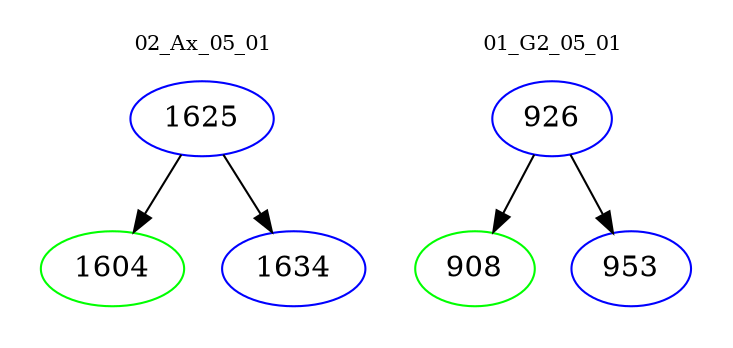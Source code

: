 digraph{
subgraph cluster_0 {
color = white
label = "02_Ax_05_01";
fontsize=10;
T0_1625 [label="1625", color="blue"]
T0_1625 -> T0_1604 [color="black"]
T0_1604 [label="1604", color="green"]
T0_1625 -> T0_1634 [color="black"]
T0_1634 [label="1634", color="blue"]
}
subgraph cluster_1 {
color = white
label = "01_G2_05_01";
fontsize=10;
T1_926 [label="926", color="blue"]
T1_926 -> T1_908 [color="black"]
T1_908 [label="908", color="green"]
T1_926 -> T1_953 [color="black"]
T1_953 [label="953", color="blue"]
}
}
